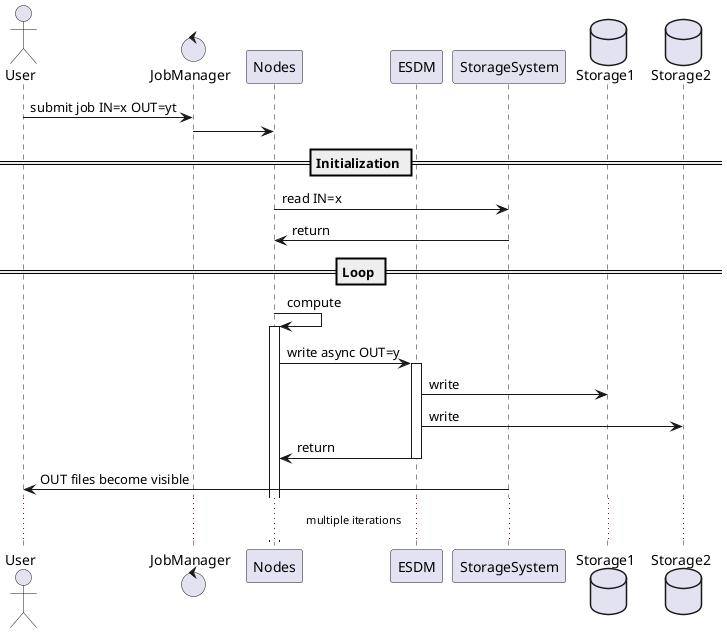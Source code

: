 @startuml
actor User
control JobManager
participant Nodes
participant ESDM
participant StorageSystem
database Storage1
database Storage2

User -> JobManager: submit job IN=x OUT=yt
JobManager -> Nodes

== Initialization ==

Nodes -> StorageSystem: read IN=x
StorageSystem -> Nodes: return

== Loop ==

Nodes -> Nodes: compute
activate Nodes

Nodes -> ESDM: write async OUT=y
activate ESDM
ESDM -> Storage1: write
ESDM -> Storage2: write
ESDM -> Nodes: return

deactivate ESDM

StorageSystem -> User: OUT files become visible

...multiple iterations...



@enduml

